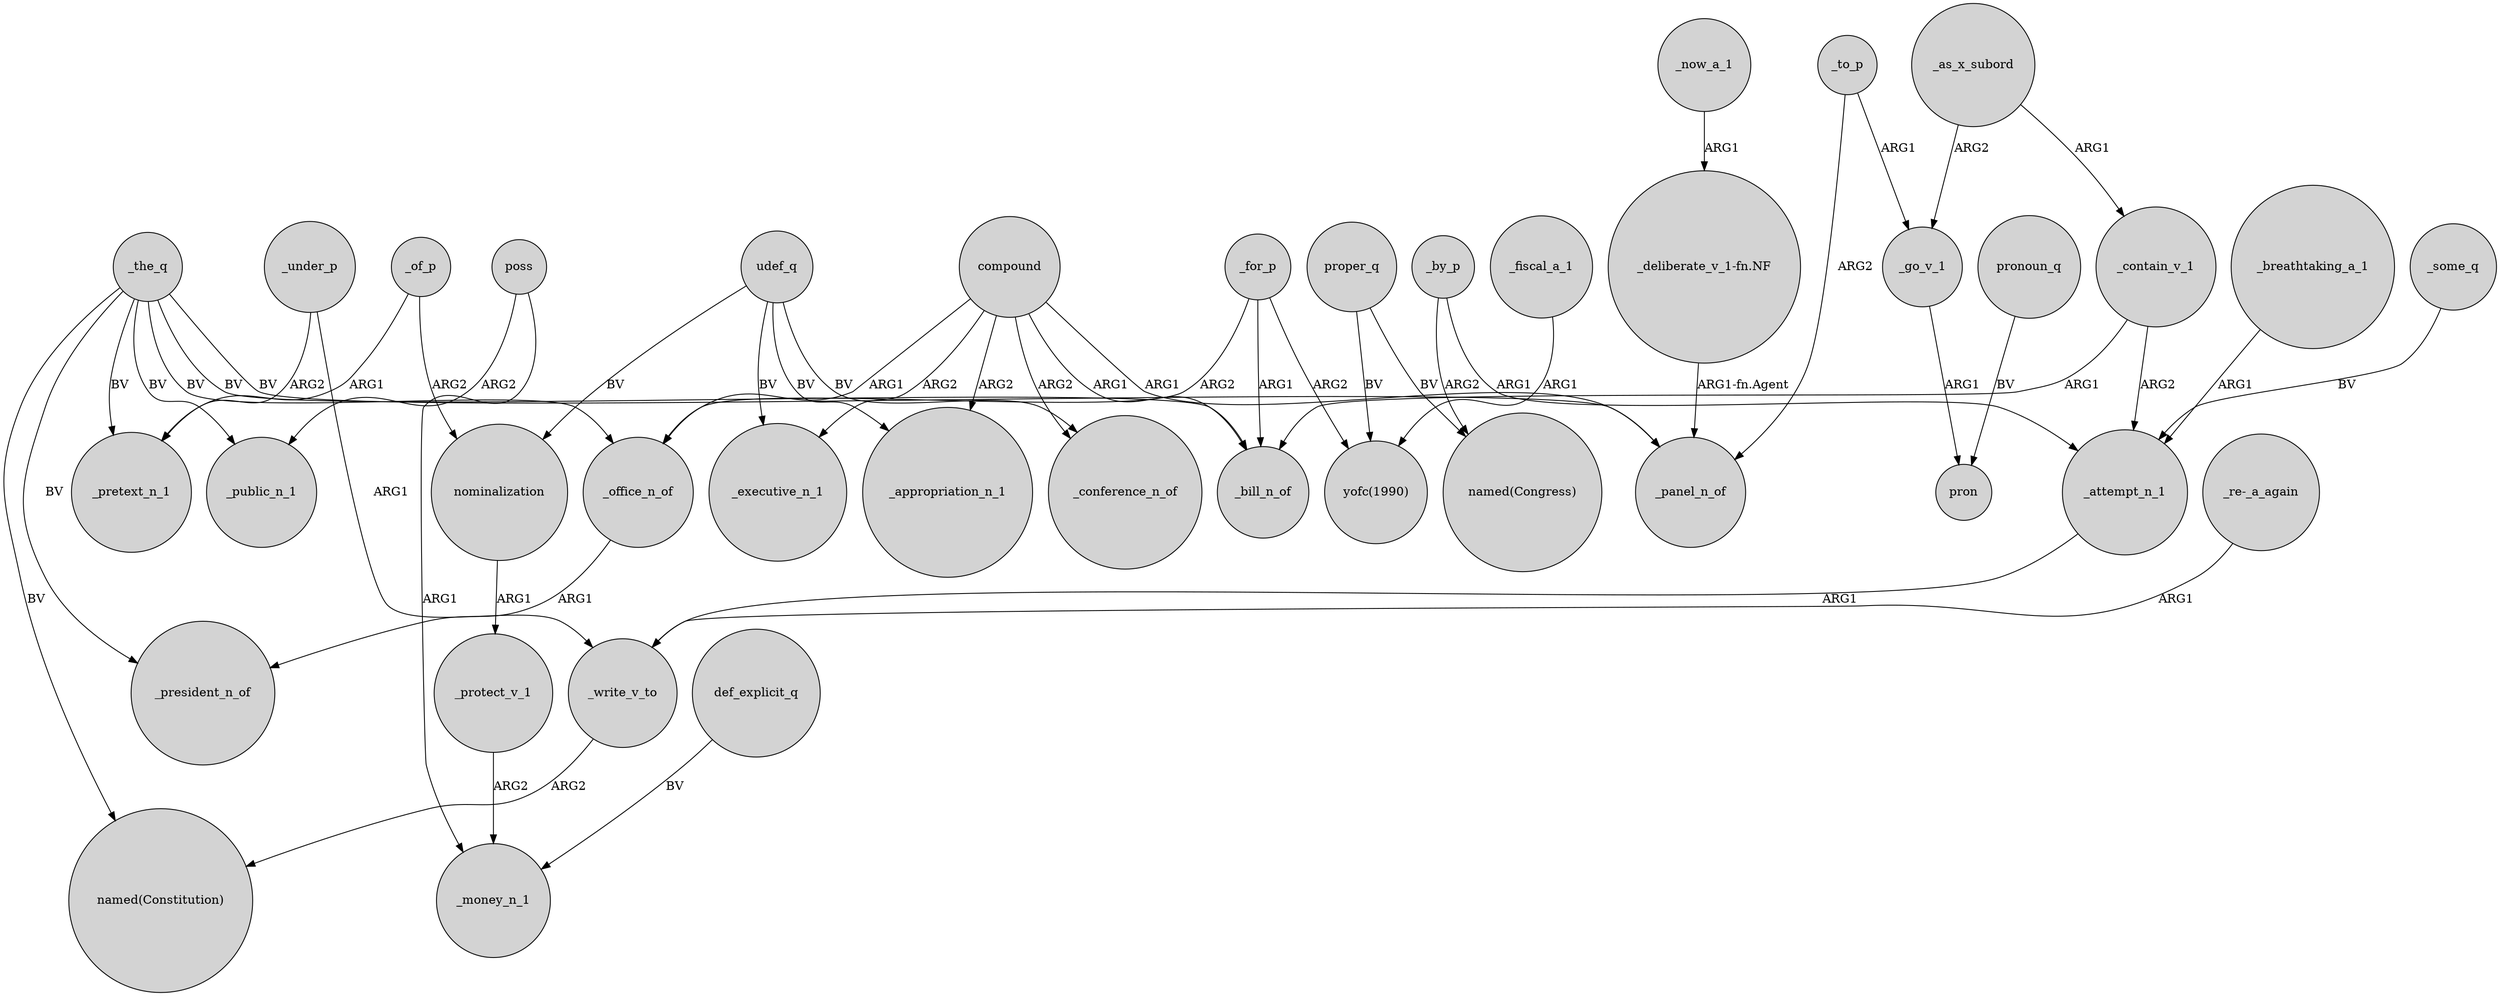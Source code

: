 digraph {
	node [shape=circle style=filled]
	_the_q -> _bill_n_of [label=BV]
	_contain_v_1 -> _attempt_n_1 [label=ARG2]
	_for_p -> _office_n_of [label=ARG2]
	_of_p -> _pretext_n_1 [label=ARG1]
	_now_a_1 -> "_deliberate_v_1-fn.NF" [label=ARG1]
	compound -> _bill_n_of [label=ARG1]
	udef_q -> _executive_n_1 [label=BV]
	_breathtaking_a_1 -> _attempt_n_1 [label=ARG1]
	_by_p -> _attempt_n_1 [label=ARG1]
	udef_q -> _conference_n_of [label=BV]
	_by_p -> "named(Congress)" [label=ARG2]
	compound -> _conference_n_of [label=ARG2]
	_as_x_subord -> _go_v_1 [label=ARG2]
	compound -> _office_n_of [label=ARG1]
	_to_p -> _panel_n_of [label=ARG2]
	udef_q -> _appropriation_n_1 [label=BV]
	_office_n_of -> _president_n_of [label=ARG1]
	poss -> _public_n_1 [label=ARG2]
	proper_q -> "yofc(1990)" [label=BV]
	_protect_v_1 -> _money_n_1 [label=ARG2]
	_the_q -> _office_n_of [label=BV]
	proper_q -> "named(Congress)" [label=BV]
	compound -> _panel_n_of [label=ARG1]
	_under_p -> _write_v_to [label=ARG1]
	_contain_v_1 -> _bill_n_of [label=ARG1]
	pronoun_q -> pron [label=BV]
	_the_q -> _public_n_1 [label=BV]
	_attempt_n_1 -> _write_v_to [label=ARG1]
	nominalization -> _protect_v_1 [label=ARG1]
	_the_q -> _panel_n_of [label=BV]
	_write_v_to -> "named(Constitution)" [label=ARG2]
	_of_p -> nominalization [label=ARG2]
	_to_p -> _go_v_1 [label=ARG1]
	poss -> _money_n_1 [label=ARG1]
	_the_q -> _president_n_of [label=BV]
	"_deliberate_v_1-fn.NF" -> _panel_n_of [label="ARG1-fn.Agent"]
	udef_q -> nominalization [label=BV]
	"_re-_a_again" -> _write_v_to [label=ARG1]
	compound -> _appropriation_n_1 [label=ARG2]
	_go_v_1 -> pron [label=ARG1]
	_for_p -> "yofc(1990)" [label=ARG2]
	_the_q -> "named(Constitution)" [label=BV]
	_some_q -> _attempt_n_1 [label=BV]
	_under_p -> _pretext_n_1 [label=ARG2]
	compound -> _executive_n_1 [label=ARG2]
	_fiscal_a_1 -> "yofc(1990)" [label=ARG1]
	_for_p -> _bill_n_of [label=ARG1]
	def_explicit_q -> _money_n_1 [label=BV]
	_the_q -> _pretext_n_1 [label=BV]
	_as_x_subord -> _contain_v_1 [label=ARG1]
}
